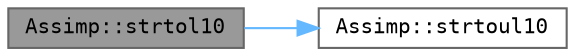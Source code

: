 digraph "Assimp::strtol10"
{
 // LATEX_PDF_SIZE
  bgcolor="transparent";
  edge [fontname=Terminal,fontsize=10,labelfontname=Helvetica,labelfontsize=10];
  node [fontname=Terminal,fontsize=10,shape=box,height=0.2,width=0.4];
  rankdir="LR";
  Node1 [label="Assimp::strtol10",height=0.2,width=0.4,color="gray40", fillcolor="grey60", style="filled", fontcolor="black",tooltip=" "];
  Node1 -> Node2 [color="steelblue1",style="solid"];
  Node2 [label="Assimp::strtoul10",height=0.2,width=0.4,color="grey40", fillcolor="white", style="filled",URL="$namespace_assimp.html#a0b34bad3b9ad1b488391ede9b4f23c07",tooltip=" "];
}

